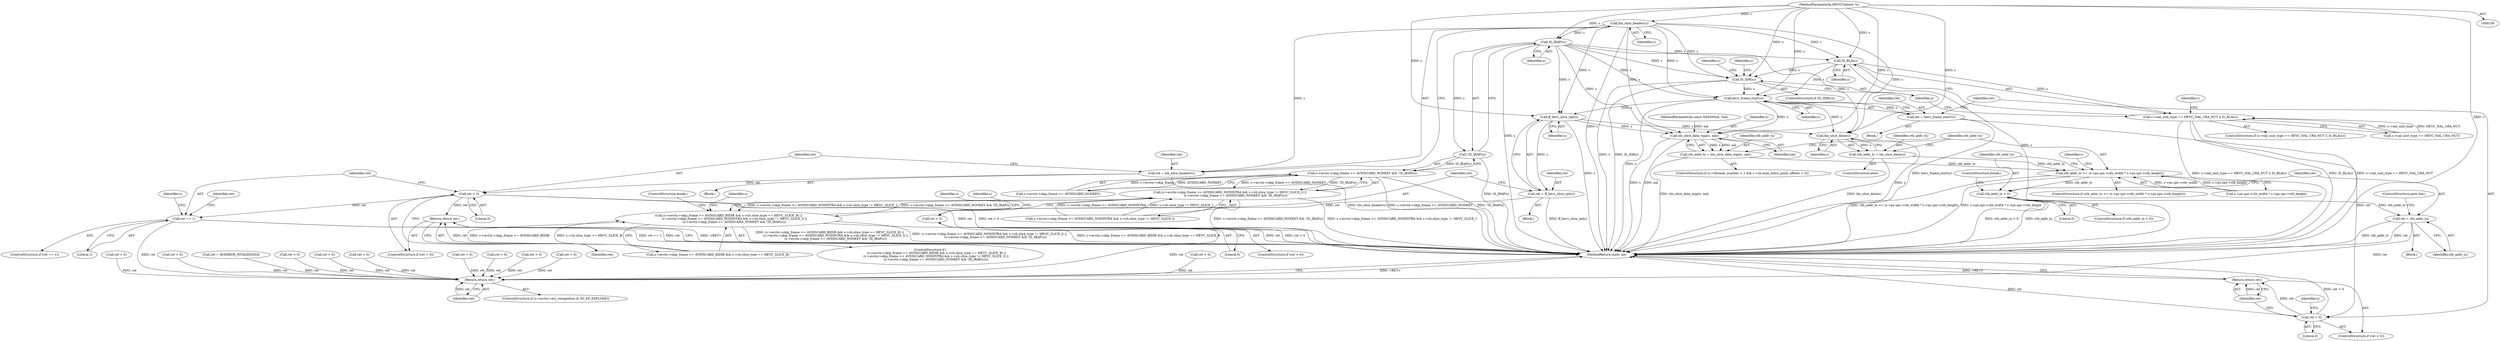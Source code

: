 digraph "0_FFmpeg_54655623a82632e7624714d7b2a3e039dc5faa7e@pointer" {
"1000385" [label="(Call,hls_slice_header(s))"];
"1000101" [label="(MethodParameterIn,HEVCContext *s)"];
"1000383" [label="(Call,ret = hls_slice_header(s))"];
"1000388" [label="(Call,ret < 0)"];
"1000391" [label="(Return,return ret;)"];
"1000394" [label="(Call,ret == 1)"];
"1000773" [label="(Return,return ret;)"];
"1000444" [label="(Call,IS_IRAP(s))"];
"1000443" [label="(Call,!IS_IRAP(s))"];
"1000435" [label="(Call,s->avctx->skip_frame >= AVDISCARD_NONKEY && !IS_IRAP(s))"];
"1000419" [label="(Call,(s->avctx->skip_frame >= AVDISCARD_NONINTRA && s->sh.slice_type != HEVC_SLICE_I) ||\n            (s->avctx->skip_frame >= AVDISCARD_NONKEY && !IS_IRAP(s)))"];
"1000403" [label="(Call,(s->avctx->skip_frame >= AVDISCARD_BIDIR && s->sh.slice_type == HEVC_SLICE_B) ||\n            (s->avctx->skip_frame >= AVDISCARD_NONINTRA && s->sh.slice_type != HEVC_SLICE_I) ||\n            (s->avctx->skip_frame >= AVDISCARD_NONKEY && !IS_IRAP(s)))"];
"1000469" [label="(Call,IS_BLA(s))"];
"1000463" [label="(Call,s->nal_unit_type == HEVC_NAL_CRA_NUT || IS_BLA(s))"];
"1000482" [label="(Call,IS_IDR(s))"];
"1000543" [label="(Call,hevc_frame_start(s))"];
"1000541" [label="(Call,ret = hevc_frame_start(s))"];
"1000546" [label="(Call,ret < 0)"];
"1000549" [label="(Return,return ret;)"];
"1000606" [label="(Call,ff_hevc_slice_rpl(s))"];
"1000604" [label="(Call,ret = ff_hevc_slice_rpl(s))"];
"1000609" [label="(Call,ret < 0)"];
"1000688" [label="(Call,hls_slice_data_wpp(s, nal))"];
"1000686" [label="(Call,ctb_addr_ts = hls_slice_data_wpp(s, nal))"];
"1000697" [label="(Call,ctb_addr_ts >= (s->ps.sps->ctb_width * s->ps.sps->ctb_height))"];
"1000721" [label="(Call,ctb_addr_ts < 0)"];
"1000725" [label="(Call,ret = ctb_addr_ts)"];
"1000694" [label="(Call,hls_slice_data(s))"];
"1000692" [label="(Call,ctb_addr_ts = hls_slice_data(s))"];
"1000692" [label="(Call,ctb_addr_ts = hls_slice_data(s))"];
"1000388" [label="(Call,ret < 0)"];
"1000391" [label="(Return,return ret;)"];
"1000696" [label="(ControlStructure,if (ctb_addr_ts >= (s->ps.sps->ctb_width * s->ps.sps->ctb_height)))"];
"1000386" [label="(Identifier,s)"];
"1000470" [label="(Identifier,s)"];
"1000102" [label="(MethodParameterIn,const H2645NAL *nal)"];
"1000689" [label="(Identifier,s)"];
"1000688" [label="(Call,hls_slice_data_wpp(s, nal))"];
"1000777" [label="(MethodReturn,static int)"];
"1000389" [label="(Identifier,ret)"];
"1000542" [label="(Identifier,ret)"];
"1000604" [label="(Call,ret = ff_hevc_slice_rpl(s))"];
"1000393" [label="(ControlStructure,if (ret == 1))"];
"1000608" [label="(ControlStructure,if (ret < 0))"];
"1000717" [label="(Identifier,s)"];
"1000396" [label="(Literal,1)"];
"1000419" [label="(Call,(s->avctx->skip_frame >= AVDISCARD_NONINTRA && s->sh.slice_type != HEVC_SLICE_I) ||\n            (s->avctx->skip_frame >= AVDISCARD_NONKEY && !IS_IRAP(s)))"];
"1000548" [label="(Literal,0)"];
"1000483" [label="(Identifier,s)"];
"1000176" [label="(Call,ret < 0)"];
"1000486" [label="(Identifier,s)"];
"1000545" [label="(ControlStructure,if (ret < 0))"];
"1000728" [label="(ControlStructure,goto fail;)"];
"1000229" [label="(Call,ret < 0)"];
"1000451" [label="(Identifier,s)"];
"1000464" [label="(Call,s->nal_unit_type == HEVC_NAL_CRA_NUT)"];
"1000384" [label="(Identifier,ret)"];
"1000390" [label="(Literal,0)"];
"1000395" [label="(Identifier,ret)"];
"1000399" [label="(Identifier,ret)"];
"1000774" [label="(Identifier,ret)"];
"1000420" [label="(Call,s->avctx->skip_frame >= AVDISCARD_NONINTRA && s->sh.slice_type != HEVC_SLICE_I)"];
"1000691" [label="(ControlStructure,else)"];
"1000192" [label="(Call,ret < 0)"];
"1000445" [label="(Identifier,s)"];
"1000686" [label="(Call,ctb_addr_ts = hls_slice_data_wpp(s, nal))"];
"1000362" [label="(Call,ret < 0)"];
"1000143" [label="(Block,)"];
"1000385" [label="(Call,hls_slice_header(s))"];
"1000285" [label="(Call,ret < 0)"];
"1000408" [label="(Identifier,s)"];
"1000607" [label="(Identifier,s)"];
"1000454" [label="(Block,)"];
"1000443" [label="(Call,!IS_IRAP(s))"];
"1000392" [label="(Identifier,ret)"];
"1000469" [label="(Call,IS_BLA(s))"];
"1000394" [label="(Call,ret == 1)"];
"1000568" [label="(Identifier,s)"];
"1000435" [label="(Call,s->avctx->skip_frame >= AVDISCARD_NONKEY && !IS_IRAP(s))"];
"1000726" [label="(Identifier,ret)"];
"1000550" [label="(Identifier,ret)"];
"1000690" [label="(Identifier,nal)"];
"1000606" [label="(Call,ff_hevc_slice_rpl(s))"];
"1000248" [label="(Call,ret < 0)"];
"1000727" [label="(Identifier,ctb_addr_ts)"];
"1000436" [label="(Call,s->avctx->skip_frame >= AVDISCARD_NONKEY)"];
"1000722" [label="(Identifier,ctb_addr_ts)"];
"1000610" [label="(Identifier,ret)"];
"1000482" [label="(Call,IS_IDR(s))"];
"1000609" [label="(Call,ret < 0)"];
"1000695" [label="(Identifier,s)"];
"1000723" [label="(Literal,0)"];
"1000765" [label="(ControlStructure,if (s->avctx->err_recognition & AV_EF_EXPLODE))"];
"1000615" [label="(Identifier,s)"];
"1000725" [label="(Call,ret = ctb_addr_ts)"];
"1000547" [label="(Identifier,ret)"];
"1000642" [label="(Call,ret < 0)"];
"1000474" [label="(Identifier,s)"];
"1000447" [label="(ControlStructure,break;)"];
"1000463" [label="(Call,s->nal_unit_type == HEVC_NAL_CRA_NUT || IS_BLA(s))"];
"1000494" [label="(Identifier,s)"];
"1000398" [label="(Call,ret = AVERROR_INVALIDDATA)"];
"1000462" [label="(ControlStructure,if (s->nal_unit_type == HEVC_NAL_CRA_NUT || IS_BLA(s)))"];
"1000720" [label="(ControlStructure,if (ctb_addr_ts < 0))"];
"1000724" [label="(Block,)"];
"1000697" [label="(Call,ctb_addr_ts >= (s->ps.sps->ctb_width * s->ps.sps->ctb_height))"];
"1000605" [label="(Identifier,ret)"];
"1000387" [label="(ControlStructure,if (ret < 0))"];
"1000693" [label="(Identifier,ctb_addr_ts)"];
"1000481" [label="(ControlStructure,if (IS_IDR(s)))"];
"1000698" [label="(Identifier,ctb_addr_ts)"];
"1000402" [label="(ControlStructure,if (\n             (s->avctx->skip_frame >= AVDISCARD_BIDIR && s->sh.slice_type == HEVC_SLICE_B) ||\n            (s->avctx->skip_frame >= AVDISCARD_NONINTRA && s->sh.slice_type != HEVC_SLICE_I) ||\n            (s->avctx->skip_frame >= AVDISCARD_NONKEY && !IS_IRAP(s))))"];
"1000301" [label="(Call,ret < 0)"];
"1000611" [label="(Literal,0)"];
"1000672" [label="(ControlStructure,if (s->threads_number > 1 && s->sh.num_entry_point_offsets > 0))"];
"1000383" [label="(Call,ret = hls_slice_header(s))"];
"1000694" [label="(Call,hls_slice_data(s))"];
"1000541" [label="(Call,ret = hevc_frame_start(s))"];
"1000403" [label="(Call,(s->avctx->skip_frame >= AVDISCARD_BIDIR && s->sh.slice_type == HEVC_SLICE_B) ||\n            (s->avctx->skip_frame >= AVDISCARD_NONINTRA && s->sh.slice_type != HEVC_SLICE_I) ||\n            (s->avctx->skip_frame >= AVDISCARD_NONKEY && !IS_IRAP(s)))"];
"1000549" [label="(Return,return ret;)"];
"1000666" [label="(Call,ret < 0)"];
"1000603" [label="(Block,)"];
"1000687" [label="(Identifier,ctb_addr_ts)"];
"1000444" [label="(Call,IS_IRAP(s))"];
"1000101" [label="(MethodParameterIn,HEVCContext *s)"];
"1000543" [label="(Call,hevc_frame_start(s))"];
"1000624" [label="(Identifier,s)"];
"1000339" [label="(Call,ret < 0)"];
"1000546" [label="(Call,ret < 0)"];
"1000773" [label="(Return,return ret;)"];
"1000544" [label="(Identifier,s)"];
"1000729" [label="(ControlStructure,break;)"];
"1000699" [label="(Call,s->ps.sps->ctb_width * s->ps.sps->ctb_height)"];
"1000721" [label="(Call,ctb_addr_ts < 0)"];
"1000404" [label="(Call,s->avctx->skip_frame >= AVDISCARD_BIDIR && s->sh.slice_type == HEVC_SLICE_B)"];
"1000385" -> "1000383"  [label="AST: "];
"1000385" -> "1000386"  [label="CFG: "];
"1000386" -> "1000385"  [label="AST: "];
"1000383" -> "1000385"  [label="CFG: "];
"1000385" -> "1000777"  [label="DDG: s"];
"1000385" -> "1000383"  [label="DDG: s"];
"1000101" -> "1000385"  [label="DDG: s"];
"1000385" -> "1000444"  [label="DDG: s"];
"1000385" -> "1000469"  [label="DDG: s"];
"1000385" -> "1000482"  [label="DDG: s"];
"1000385" -> "1000543"  [label="DDG: s"];
"1000385" -> "1000606"  [label="DDG: s"];
"1000385" -> "1000688"  [label="DDG: s"];
"1000385" -> "1000694"  [label="DDG: s"];
"1000101" -> "1000100"  [label="AST: "];
"1000101" -> "1000777"  [label="DDG: s"];
"1000101" -> "1000444"  [label="DDG: s"];
"1000101" -> "1000469"  [label="DDG: s"];
"1000101" -> "1000482"  [label="DDG: s"];
"1000101" -> "1000543"  [label="DDG: s"];
"1000101" -> "1000606"  [label="DDG: s"];
"1000101" -> "1000688"  [label="DDG: s"];
"1000101" -> "1000694"  [label="DDG: s"];
"1000383" -> "1000143"  [label="AST: "];
"1000384" -> "1000383"  [label="AST: "];
"1000389" -> "1000383"  [label="CFG: "];
"1000383" -> "1000777"  [label="DDG: hls_slice_header(s)"];
"1000383" -> "1000388"  [label="DDG: ret"];
"1000388" -> "1000387"  [label="AST: "];
"1000388" -> "1000390"  [label="CFG: "];
"1000389" -> "1000388"  [label="AST: "];
"1000390" -> "1000388"  [label="AST: "];
"1000392" -> "1000388"  [label="CFG: "];
"1000395" -> "1000388"  [label="CFG: "];
"1000388" -> "1000777"  [label="DDG: ret"];
"1000388" -> "1000777"  [label="DDG: ret < 0"];
"1000388" -> "1000391"  [label="DDG: ret"];
"1000388" -> "1000394"  [label="DDG: ret"];
"1000391" -> "1000387"  [label="AST: "];
"1000391" -> "1000392"  [label="CFG: "];
"1000392" -> "1000391"  [label="AST: "];
"1000777" -> "1000391"  [label="CFG: "];
"1000391" -> "1000777"  [label="DDG: <RET>"];
"1000392" -> "1000391"  [label="DDG: ret"];
"1000394" -> "1000393"  [label="AST: "];
"1000394" -> "1000396"  [label="CFG: "];
"1000395" -> "1000394"  [label="AST: "];
"1000396" -> "1000394"  [label="AST: "];
"1000399" -> "1000394"  [label="CFG: "];
"1000408" -> "1000394"  [label="CFG: "];
"1000394" -> "1000777"  [label="DDG: ret == 1"];
"1000394" -> "1000777"  [label="DDG: ret"];
"1000394" -> "1000773"  [label="DDG: ret"];
"1000773" -> "1000765"  [label="AST: "];
"1000773" -> "1000774"  [label="CFG: "];
"1000774" -> "1000773"  [label="AST: "];
"1000777" -> "1000773"  [label="CFG: "];
"1000773" -> "1000777"  [label="DDG: <RET>"];
"1000774" -> "1000773"  [label="DDG: ret"];
"1000642" -> "1000773"  [label="DDG: ret"];
"1000285" -> "1000773"  [label="DDG: ret"];
"1000609" -> "1000773"  [label="DDG: ret"];
"1000301" -> "1000773"  [label="DDG: ret"];
"1000229" -> "1000773"  [label="DDG: ret"];
"1000176" -> "1000773"  [label="DDG: ret"];
"1000339" -> "1000773"  [label="DDG: ret"];
"1000192" -> "1000773"  [label="DDG: ret"];
"1000725" -> "1000773"  [label="DDG: ret"];
"1000398" -> "1000773"  [label="DDG: ret"];
"1000248" -> "1000773"  [label="DDG: ret"];
"1000362" -> "1000773"  [label="DDG: ret"];
"1000666" -> "1000773"  [label="DDG: ret"];
"1000444" -> "1000443"  [label="AST: "];
"1000444" -> "1000445"  [label="CFG: "];
"1000445" -> "1000444"  [label="AST: "];
"1000443" -> "1000444"  [label="CFG: "];
"1000444" -> "1000777"  [label="DDG: s"];
"1000444" -> "1000443"  [label="DDG: s"];
"1000444" -> "1000469"  [label="DDG: s"];
"1000444" -> "1000482"  [label="DDG: s"];
"1000444" -> "1000543"  [label="DDG: s"];
"1000444" -> "1000606"  [label="DDG: s"];
"1000444" -> "1000688"  [label="DDG: s"];
"1000444" -> "1000694"  [label="DDG: s"];
"1000443" -> "1000435"  [label="AST: "];
"1000435" -> "1000443"  [label="CFG: "];
"1000443" -> "1000777"  [label="DDG: IS_IRAP(s)"];
"1000443" -> "1000435"  [label="DDG: IS_IRAP(s)"];
"1000435" -> "1000419"  [label="AST: "];
"1000435" -> "1000436"  [label="CFG: "];
"1000436" -> "1000435"  [label="AST: "];
"1000419" -> "1000435"  [label="CFG: "];
"1000435" -> "1000777"  [label="DDG: s->avctx->skip_frame >= AVDISCARD_NONKEY"];
"1000435" -> "1000777"  [label="DDG: !IS_IRAP(s)"];
"1000435" -> "1000419"  [label="DDG: s->avctx->skip_frame >= AVDISCARD_NONKEY"];
"1000435" -> "1000419"  [label="DDG: !IS_IRAP(s)"];
"1000436" -> "1000435"  [label="DDG: s->avctx->skip_frame"];
"1000436" -> "1000435"  [label="DDG: AVDISCARD_NONKEY"];
"1000419" -> "1000403"  [label="AST: "];
"1000419" -> "1000420"  [label="CFG: "];
"1000420" -> "1000419"  [label="AST: "];
"1000403" -> "1000419"  [label="CFG: "];
"1000419" -> "1000777"  [label="DDG: s->avctx->skip_frame >= AVDISCARD_NONINTRA && s->sh.slice_type != HEVC_SLICE_I"];
"1000419" -> "1000777"  [label="DDG: s->avctx->skip_frame >= AVDISCARD_NONKEY && !IS_IRAP(s)"];
"1000419" -> "1000403"  [label="DDG: s->avctx->skip_frame >= AVDISCARD_NONINTRA && s->sh.slice_type != HEVC_SLICE_I"];
"1000419" -> "1000403"  [label="DDG: s->avctx->skip_frame >= AVDISCARD_NONKEY && !IS_IRAP(s)"];
"1000420" -> "1000419"  [label="DDG: s->avctx->skip_frame >= AVDISCARD_NONINTRA"];
"1000420" -> "1000419"  [label="DDG: s->sh.slice_type != HEVC_SLICE_I"];
"1000403" -> "1000402"  [label="AST: "];
"1000403" -> "1000404"  [label="CFG: "];
"1000404" -> "1000403"  [label="AST: "];
"1000447" -> "1000403"  [label="CFG: "];
"1000451" -> "1000403"  [label="CFG: "];
"1000403" -> "1000777"  [label="DDG: s->avctx->skip_frame >= AVDISCARD_BIDIR && s->sh.slice_type == HEVC_SLICE_B"];
"1000403" -> "1000777"  [label="DDG: (s->avctx->skip_frame >= AVDISCARD_BIDIR && s->sh.slice_type == HEVC_SLICE_B) ||\n            (s->avctx->skip_frame >= AVDISCARD_NONINTRA && s->sh.slice_type != HEVC_SLICE_I) ||\n            (s->avctx->skip_frame >= AVDISCARD_NONKEY && !IS_IRAP(s))"];
"1000403" -> "1000777"  [label="DDG: (s->avctx->skip_frame >= AVDISCARD_NONINTRA && s->sh.slice_type != HEVC_SLICE_I) ||\n            (s->avctx->skip_frame >= AVDISCARD_NONKEY && !IS_IRAP(s))"];
"1000404" -> "1000403"  [label="DDG: s->avctx->skip_frame >= AVDISCARD_BIDIR"];
"1000404" -> "1000403"  [label="DDG: s->sh.slice_type == HEVC_SLICE_B"];
"1000469" -> "1000463"  [label="AST: "];
"1000469" -> "1000470"  [label="CFG: "];
"1000470" -> "1000469"  [label="AST: "];
"1000463" -> "1000469"  [label="CFG: "];
"1000469" -> "1000777"  [label="DDG: s"];
"1000469" -> "1000463"  [label="DDG: s"];
"1000469" -> "1000482"  [label="DDG: s"];
"1000469" -> "1000543"  [label="DDG: s"];
"1000463" -> "1000462"  [label="AST: "];
"1000463" -> "1000464"  [label="CFG: "];
"1000464" -> "1000463"  [label="AST: "];
"1000474" -> "1000463"  [label="CFG: "];
"1000483" -> "1000463"  [label="CFG: "];
"1000463" -> "1000777"  [label="DDG: s->nal_unit_type == HEVC_NAL_CRA_NUT || IS_BLA(s)"];
"1000463" -> "1000777"  [label="DDG: IS_BLA(s)"];
"1000463" -> "1000777"  [label="DDG: s->nal_unit_type == HEVC_NAL_CRA_NUT"];
"1000464" -> "1000463"  [label="DDG: s->nal_unit_type"];
"1000464" -> "1000463"  [label="DDG: HEVC_NAL_CRA_NUT"];
"1000482" -> "1000481"  [label="AST: "];
"1000482" -> "1000483"  [label="CFG: "];
"1000483" -> "1000482"  [label="AST: "];
"1000486" -> "1000482"  [label="CFG: "];
"1000494" -> "1000482"  [label="CFG: "];
"1000482" -> "1000777"  [label="DDG: s"];
"1000482" -> "1000777"  [label="DDG: IS_IDR(s)"];
"1000482" -> "1000543"  [label="DDG: s"];
"1000543" -> "1000541"  [label="AST: "];
"1000543" -> "1000544"  [label="CFG: "];
"1000544" -> "1000543"  [label="AST: "];
"1000541" -> "1000543"  [label="CFG: "];
"1000543" -> "1000777"  [label="DDG: s"];
"1000543" -> "1000541"  [label="DDG: s"];
"1000543" -> "1000606"  [label="DDG: s"];
"1000543" -> "1000688"  [label="DDG: s"];
"1000543" -> "1000694"  [label="DDG: s"];
"1000541" -> "1000454"  [label="AST: "];
"1000542" -> "1000541"  [label="AST: "];
"1000547" -> "1000541"  [label="CFG: "];
"1000541" -> "1000777"  [label="DDG: hevc_frame_start(s)"];
"1000541" -> "1000546"  [label="DDG: ret"];
"1000546" -> "1000545"  [label="AST: "];
"1000546" -> "1000548"  [label="CFG: "];
"1000547" -> "1000546"  [label="AST: "];
"1000548" -> "1000546"  [label="AST: "];
"1000550" -> "1000546"  [label="CFG: "];
"1000568" -> "1000546"  [label="CFG: "];
"1000546" -> "1000777"  [label="DDG: ret < 0"];
"1000546" -> "1000777"  [label="DDG: ret"];
"1000546" -> "1000549"  [label="DDG: ret"];
"1000549" -> "1000545"  [label="AST: "];
"1000549" -> "1000550"  [label="CFG: "];
"1000550" -> "1000549"  [label="AST: "];
"1000777" -> "1000549"  [label="CFG: "];
"1000549" -> "1000777"  [label="DDG: <RET>"];
"1000550" -> "1000549"  [label="DDG: ret"];
"1000606" -> "1000604"  [label="AST: "];
"1000606" -> "1000607"  [label="CFG: "];
"1000607" -> "1000606"  [label="AST: "];
"1000604" -> "1000606"  [label="CFG: "];
"1000606" -> "1000777"  [label="DDG: s"];
"1000606" -> "1000604"  [label="DDG: s"];
"1000606" -> "1000688"  [label="DDG: s"];
"1000606" -> "1000694"  [label="DDG: s"];
"1000604" -> "1000603"  [label="AST: "];
"1000605" -> "1000604"  [label="AST: "];
"1000610" -> "1000604"  [label="CFG: "];
"1000604" -> "1000777"  [label="DDG: ff_hevc_slice_rpl(s)"];
"1000604" -> "1000609"  [label="DDG: ret"];
"1000609" -> "1000608"  [label="AST: "];
"1000609" -> "1000611"  [label="CFG: "];
"1000610" -> "1000609"  [label="AST: "];
"1000611" -> "1000609"  [label="AST: "];
"1000615" -> "1000609"  [label="CFG: "];
"1000624" -> "1000609"  [label="CFG: "];
"1000609" -> "1000777"  [label="DDG: ret"];
"1000609" -> "1000777"  [label="DDG: ret < 0"];
"1000688" -> "1000686"  [label="AST: "];
"1000688" -> "1000690"  [label="CFG: "];
"1000689" -> "1000688"  [label="AST: "];
"1000690" -> "1000688"  [label="AST: "];
"1000686" -> "1000688"  [label="CFG: "];
"1000688" -> "1000777"  [label="DDG: s"];
"1000688" -> "1000777"  [label="DDG: nal"];
"1000688" -> "1000686"  [label="DDG: s"];
"1000688" -> "1000686"  [label="DDG: nal"];
"1000102" -> "1000688"  [label="DDG: nal"];
"1000686" -> "1000672"  [label="AST: "];
"1000687" -> "1000686"  [label="AST: "];
"1000698" -> "1000686"  [label="CFG: "];
"1000686" -> "1000777"  [label="DDG: hls_slice_data_wpp(s, nal)"];
"1000686" -> "1000697"  [label="DDG: ctb_addr_ts"];
"1000697" -> "1000696"  [label="AST: "];
"1000697" -> "1000699"  [label="CFG: "];
"1000698" -> "1000697"  [label="AST: "];
"1000699" -> "1000697"  [label="AST: "];
"1000717" -> "1000697"  [label="CFG: "];
"1000722" -> "1000697"  [label="CFG: "];
"1000697" -> "1000777"  [label="DDG: ctb_addr_ts >= (s->ps.sps->ctb_width * s->ps.sps->ctb_height)"];
"1000697" -> "1000777"  [label="DDG: s->ps.sps->ctb_width * s->ps.sps->ctb_height"];
"1000692" -> "1000697"  [label="DDG: ctb_addr_ts"];
"1000699" -> "1000697"  [label="DDG: s->ps.sps->ctb_width"];
"1000699" -> "1000697"  [label="DDG: s->ps.sps->ctb_height"];
"1000697" -> "1000721"  [label="DDG: ctb_addr_ts"];
"1000721" -> "1000720"  [label="AST: "];
"1000721" -> "1000723"  [label="CFG: "];
"1000722" -> "1000721"  [label="AST: "];
"1000723" -> "1000721"  [label="AST: "];
"1000726" -> "1000721"  [label="CFG: "];
"1000729" -> "1000721"  [label="CFG: "];
"1000721" -> "1000777"  [label="DDG: ctb_addr_ts < 0"];
"1000721" -> "1000777"  [label="DDG: ctb_addr_ts"];
"1000721" -> "1000725"  [label="DDG: ctb_addr_ts"];
"1000725" -> "1000724"  [label="AST: "];
"1000725" -> "1000727"  [label="CFG: "];
"1000726" -> "1000725"  [label="AST: "];
"1000727" -> "1000725"  [label="AST: "];
"1000728" -> "1000725"  [label="CFG: "];
"1000725" -> "1000777"  [label="DDG: ctb_addr_ts"];
"1000725" -> "1000777"  [label="DDG: ret"];
"1000694" -> "1000692"  [label="AST: "];
"1000694" -> "1000695"  [label="CFG: "];
"1000695" -> "1000694"  [label="AST: "];
"1000692" -> "1000694"  [label="CFG: "];
"1000694" -> "1000777"  [label="DDG: s"];
"1000694" -> "1000692"  [label="DDG: s"];
"1000692" -> "1000691"  [label="AST: "];
"1000693" -> "1000692"  [label="AST: "];
"1000698" -> "1000692"  [label="CFG: "];
"1000692" -> "1000777"  [label="DDG: hls_slice_data(s)"];
}
